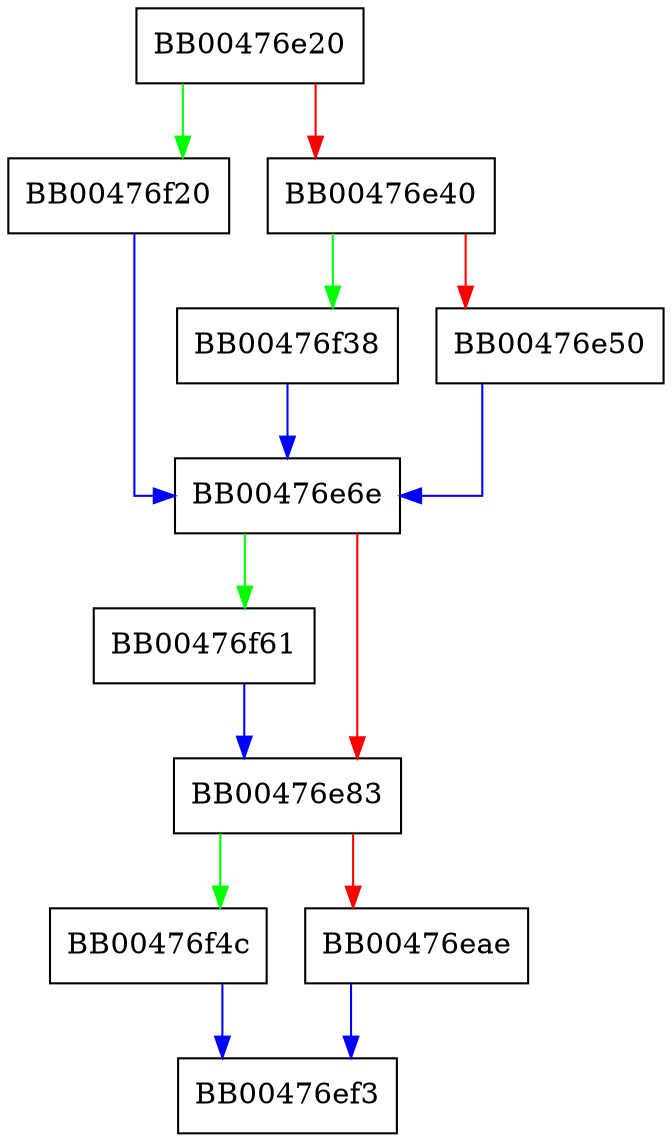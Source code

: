 digraph dtls1_start_timer {
  node [shape="box"];
  graph [splines=ortho];
  BB00476e20 -> BB00476f20 [color="green"];
  BB00476e20 -> BB00476e40 [color="red"];
  BB00476e40 -> BB00476f38 [color="green"];
  BB00476e40 -> BB00476e50 [color="red"];
  BB00476e50 -> BB00476e6e [color="blue"];
  BB00476e6e -> BB00476f61 [color="green"];
  BB00476e6e -> BB00476e83 [color="red"];
  BB00476e83 -> BB00476f4c [color="green"];
  BB00476e83 -> BB00476eae [color="red"];
  BB00476eae -> BB00476ef3 [color="blue"];
  BB00476f20 -> BB00476e6e [color="blue"];
  BB00476f38 -> BB00476e6e [color="blue"];
  BB00476f4c -> BB00476ef3 [color="blue"];
  BB00476f61 -> BB00476e83 [color="blue"];
}